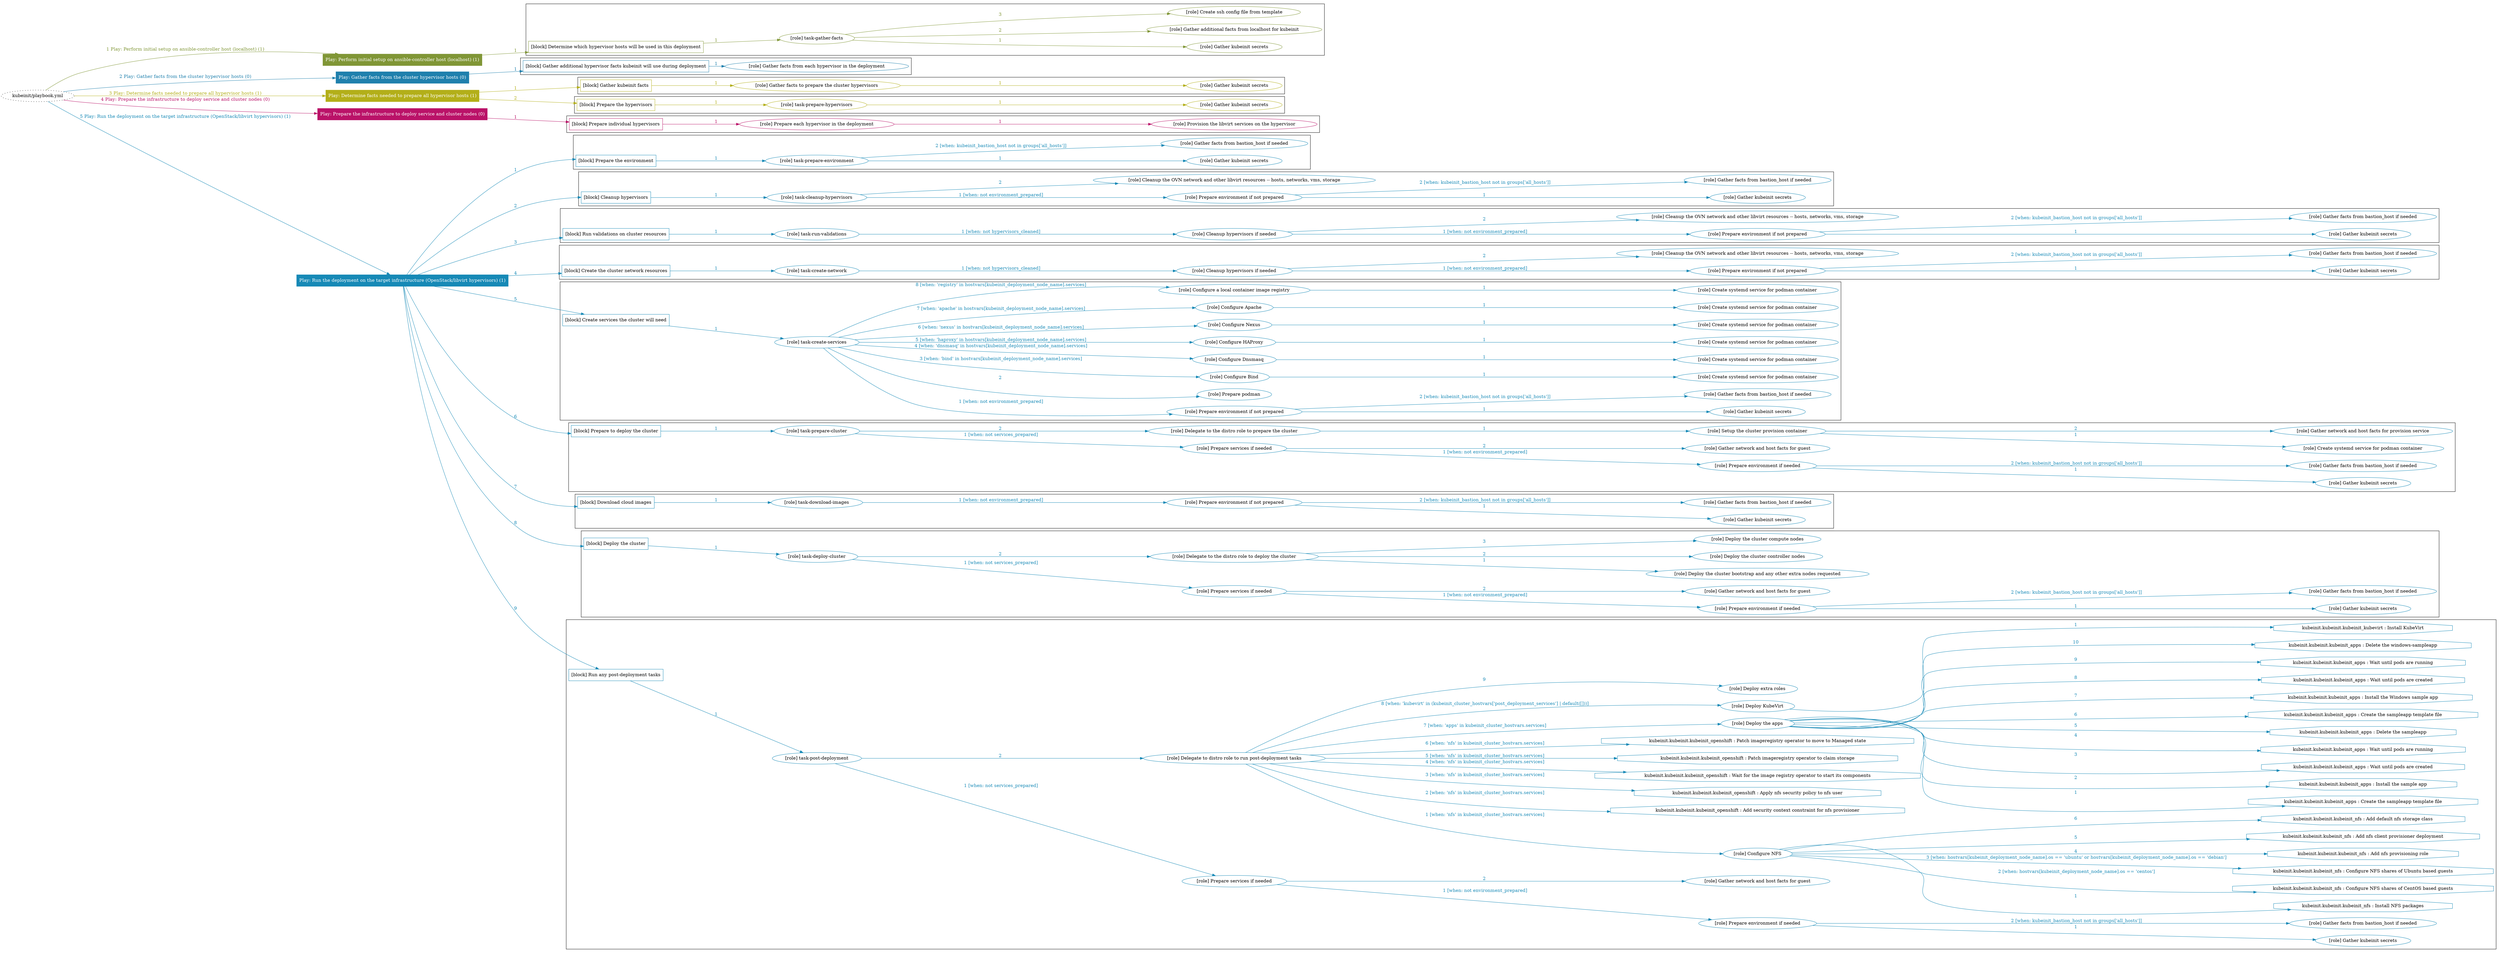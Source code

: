 digraph {
	graph [concentrate=true ordering=in rankdir=LR ratio=fill]
	edge [esep=5 sep=10]
	"kubeinit/playbook.yml" [URL="/home/runner/work/kubeinit/kubeinit/kubeinit/playbook.yml" id=playbook_d954e407 style=dotted]
	"kubeinit/playbook.yml" -> play_6ecc9158 [label="1 Play: Perform initial setup on ansible-controller host (localhost) (1)" color="#809636" fontcolor="#809636" id=edge_play_6ecc9158 labeltooltip="1 Play: Perform initial setup on ansible-controller host (localhost) (1)" tooltip="1 Play: Perform initial setup on ansible-controller host (localhost) (1)"]
	subgraph "Play: Perform initial setup on ansible-controller host (localhost) (1)" {
		play_6ecc9158 [label="Play: Perform initial setup on ansible-controller host (localhost) (1)" URL="/home/runner/work/kubeinit/kubeinit/kubeinit/playbook.yml" color="#809636" fontcolor="#ffffff" id=play_6ecc9158 shape=box style=filled tooltip=localhost]
		play_6ecc9158 -> block_861adc97 [label=1 color="#809636" fontcolor="#809636" id=edge_block_861adc97 labeltooltip=1 tooltip=1]
		subgraph cluster_block_861adc97 {
			block_861adc97 [label="[block] Determine which hypervisor hosts will be used in this deployment" URL="/home/runner/work/kubeinit/kubeinit/kubeinit/playbook.yml" color="#809636" id=block_861adc97 labeltooltip="Determine which hypervisor hosts will be used in this deployment" shape=box tooltip="Determine which hypervisor hosts will be used in this deployment"]
			block_861adc97 -> role_58a2c39f [label="1 " color="#809636" fontcolor="#809636" id=edge_role_58a2c39f labeltooltip="1 " tooltip="1 "]
			subgraph "task-gather-facts" {
				role_58a2c39f [label="[role] task-gather-facts" URL="/home/runner/work/kubeinit/kubeinit/kubeinit/playbook.yml" color="#809636" id=role_58a2c39f tooltip="task-gather-facts"]
				role_58a2c39f -> role_db9b1372 [label="1 " color="#809636" fontcolor="#809636" id=edge_role_db9b1372 labeltooltip="1 " tooltip="1 "]
				subgraph "Gather kubeinit secrets" {
					role_db9b1372 [label="[role] Gather kubeinit secrets" URL="/home/runner/.ansible/collections/ansible_collections/kubeinit/kubeinit/roles/kubeinit_prepare/tasks/build_hypervisors_group.yml" color="#809636" id=role_db9b1372 tooltip="Gather kubeinit secrets"]
				}
				role_58a2c39f -> role_8ce950e5 [label="2 " color="#809636" fontcolor="#809636" id=edge_role_8ce950e5 labeltooltip="2 " tooltip="2 "]
				subgraph "Gather additional facts from localhost for kubeinit" {
					role_8ce950e5 [label="[role] Gather additional facts from localhost for kubeinit" URL="/home/runner/.ansible/collections/ansible_collections/kubeinit/kubeinit/roles/kubeinit_prepare/tasks/build_hypervisors_group.yml" color="#809636" id=role_8ce950e5 tooltip="Gather additional facts from localhost for kubeinit"]
				}
				role_58a2c39f -> role_f45f5e47 [label="3 " color="#809636" fontcolor="#809636" id=edge_role_f45f5e47 labeltooltip="3 " tooltip="3 "]
				subgraph "Create ssh config file from template" {
					role_f45f5e47 [label="[role] Create ssh config file from template" URL="/home/runner/.ansible/collections/ansible_collections/kubeinit/kubeinit/roles/kubeinit_prepare/tasks/build_hypervisors_group.yml" color="#809636" id=role_f45f5e47 tooltip="Create ssh config file from template"]
				}
			}
		}
	}
	"kubeinit/playbook.yml" -> play_4b611a69 [label="2 Play: Gather facts from the cluster hypervisor hosts (0)" color="#1f80ad" fontcolor="#1f80ad" id=edge_play_4b611a69 labeltooltip="2 Play: Gather facts from the cluster hypervisor hosts (0)" tooltip="2 Play: Gather facts from the cluster hypervisor hosts (0)"]
	subgraph "Play: Gather facts from the cluster hypervisor hosts (0)" {
		play_4b611a69 [label="Play: Gather facts from the cluster hypervisor hosts (0)" URL="/home/runner/work/kubeinit/kubeinit/kubeinit/playbook.yml" color="#1f80ad" fontcolor="#ffffff" id=play_4b611a69 shape=box style=filled tooltip="Play: Gather facts from the cluster hypervisor hosts (0)"]
		play_4b611a69 -> block_c4dded8e [label=1 color="#1f80ad" fontcolor="#1f80ad" id=edge_block_c4dded8e labeltooltip=1 tooltip=1]
		subgraph cluster_block_c4dded8e {
			block_c4dded8e [label="[block] Gather additional hypervisor facts kubeinit will use during deployment" URL="/home/runner/work/kubeinit/kubeinit/kubeinit/playbook.yml" color="#1f80ad" id=block_c4dded8e labeltooltip="Gather additional hypervisor facts kubeinit will use during deployment" shape=box tooltip="Gather additional hypervisor facts kubeinit will use during deployment"]
			block_c4dded8e -> role_cb4f3e58 [label="1 " color="#1f80ad" fontcolor="#1f80ad" id=edge_role_cb4f3e58 labeltooltip="1 " tooltip="1 "]
			subgraph "Gather facts from each hypervisor in the deployment" {
				role_cb4f3e58 [label="[role] Gather facts from each hypervisor in the deployment" URL="/home/runner/work/kubeinit/kubeinit/kubeinit/playbook.yml" color="#1f80ad" id=role_cb4f3e58 tooltip="Gather facts from each hypervisor in the deployment"]
			}
		}
	}
	"kubeinit/playbook.yml" -> play_f9a6f357 [label="3 Play: Determine facts needed to prepare all hypervisor hosts (1)" color="#b3af19" fontcolor="#b3af19" id=edge_play_f9a6f357 labeltooltip="3 Play: Determine facts needed to prepare all hypervisor hosts (1)" tooltip="3 Play: Determine facts needed to prepare all hypervisor hosts (1)"]
	subgraph "Play: Determine facts needed to prepare all hypervisor hosts (1)" {
		play_f9a6f357 [label="Play: Determine facts needed to prepare all hypervisor hosts (1)" URL="/home/runner/work/kubeinit/kubeinit/kubeinit/playbook.yml" color="#b3af19" fontcolor="#ffffff" id=play_f9a6f357 shape=box style=filled tooltip=localhost]
		play_f9a6f357 -> block_fb353deb [label=1 color="#b3af19" fontcolor="#b3af19" id=edge_block_fb353deb labeltooltip=1 tooltip=1]
		subgraph cluster_block_fb353deb {
			block_fb353deb [label="[block] Gather kubeinit facts" URL="/home/runner/work/kubeinit/kubeinit/kubeinit/playbook.yml" color="#b3af19" id=block_fb353deb labeltooltip="Gather kubeinit facts" shape=box tooltip="Gather kubeinit facts"]
			block_fb353deb -> role_85b706d3 [label="1 " color="#b3af19" fontcolor="#b3af19" id=edge_role_85b706d3 labeltooltip="1 " tooltip="1 "]
			subgraph "Gather facts to prepare the cluster hypervisors" {
				role_85b706d3 [label="[role] Gather facts to prepare the cluster hypervisors" URL="/home/runner/work/kubeinit/kubeinit/kubeinit/playbook.yml" color="#b3af19" id=role_85b706d3 tooltip="Gather facts to prepare the cluster hypervisors"]
				role_85b706d3 -> role_539d5796 [label="1 " color="#b3af19" fontcolor="#b3af19" id=edge_role_539d5796 labeltooltip="1 " tooltip="1 "]
				subgraph "Gather kubeinit secrets" {
					role_539d5796 [label="[role] Gather kubeinit secrets" URL="/home/runner/.ansible/collections/ansible_collections/kubeinit/kubeinit/roles/kubeinit_prepare/tasks/gather_kubeinit_facts.yml" color="#b3af19" id=role_539d5796 tooltip="Gather kubeinit secrets"]
				}
			}
		}
		play_f9a6f357 -> block_78fc9aa4 [label=2 color="#b3af19" fontcolor="#b3af19" id=edge_block_78fc9aa4 labeltooltip=2 tooltip=2]
		subgraph cluster_block_78fc9aa4 {
			block_78fc9aa4 [label="[block] Prepare the hypervisors" URL="/home/runner/work/kubeinit/kubeinit/kubeinit/playbook.yml" color="#b3af19" id=block_78fc9aa4 labeltooltip="Prepare the hypervisors" shape=box tooltip="Prepare the hypervisors"]
			block_78fc9aa4 -> role_efd87b89 [label="1 " color="#b3af19" fontcolor="#b3af19" id=edge_role_efd87b89 labeltooltip="1 " tooltip="1 "]
			subgraph "task-prepare-hypervisors" {
				role_efd87b89 [label="[role] task-prepare-hypervisors" URL="/home/runner/work/kubeinit/kubeinit/kubeinit/playbook.yml" color="#b3af19" id=role_efd87b89 tooltip="task-prepare-hypervisors"]
				role_efd87b89 -> role_42301679 [label="1 " color="#b3af19" fontcolor="#b3af19" id=edge_role_42301679 labeltooltip="1 " tooltip="1 "]
				subgraph "Gather kubeinit secrets" {
					role_42301679 [label="[role] Gather kubeinit secrets" URL="/home/runner/.ansible/collections/ansible_collections/kubeinit/kubeinit/roles/kubeinit_prepare/tasks/gather_kubeinit_facts.yml" color="#b3af19" id=role_42301679 tooltip="Gather kubeinit secrets"]
				}
			}
		}
	}
	"kubeinit/playbook.yml" -> play_637d8da7 [label="4 Play: Prepare the infrastructure to deploy service and cluster nodes (0)" color="#ba1268" fontcolor="#ba1268" id=edge_play_637d8da7 labeltooltip="4 Play: Prepare the infrastructure to deploy service and cluster nodes (0)" tooltip="4 Play: Prepare the infrastructure to deploy service and cluster nodes (0)"]
	subgraph "Play: Prepare the infrastructure to deploy service and cluster nodes (0)" {
		play_637d8da7 [label="Play: Prepare the infrastructure to deploy service and cluster nodes (0)" URL="/home/runner/work/kubeinit/kubeinit/kubeinit/playbook.yml" color="#ba1268" fontcolor="#ffffff" id=play_637d8da7 shape=box style=filled tooltip="Play: Prepare the infrastructure to deploy service and cluster nodes (0)"]
		play_637d8da7 -> block_e04ea2cd [label=1 color="#ba1268" fontcolor="#ba1268" id=edge_block_e04ea2cd labeltooltip=1 tooltip=1]
		subgraph cluster_block_e04ea2cd {
			block_e04ea2cd [label="[block] Prepare individual hypervisors" URL="/home/runner/work/kubeinit/kubeinit/kubeinit/playbook.yml" color="#ba1268" id=block_e04ea2cd labeltooltip="Prepare individual hypervisors" shape=box tooltip="Prepare individual hypervisors"]
			block_e04ea2cd -> role_eacb7e09 [label="1 " color="#ba1268" fontcolor="#ba1268" id=edge_role_eacb7e09 labeltooltip="1 " tooltip="1 "]
			subgraph "Prepare each hypervisor in the deployment" {
				role_eacb7e09 [label="[role] Prepare each hypervisor in the deployment" URL="/home/runner/work/kubeinit/kubeinit/kubeinit/playbook.yml" color="#ba1268" id=role_eacb7e09 tooltip="Prepare each hypervisor in the deployment"]
				role_eacb7e09 -> role_d65087d1 [label="1 " color="#ba1268" fontcolor="#ba1268" id=edge_role_d65087d1 labeltooltip="1 " tooltip="1 "]
				subgraph "Provision the libvirt services on the hypervisor" {
					role_d65087d1 [label="[role] Provision the libvirt services on the hypervisor" URL="/home/runner/.ansible/collections/ansible_collections/kubeinit/kubeinit/roles/kubeinit_prepare/tasks/prepare_hypervisor.yml" color="#ba1268" id=role_d65087d1 tooltip="Provision the libvirt services on the hypervisor"]
				}
			}
		}
	}
	"kubeinit/playbook.yml" -> play_cf14ec21 [label="5 Play: Run the deployment on the target infrastructure (OpenStack/libvirt hypervisors) (1)" color="#1689b6" fontcolor="#1689b6" id=edge_play_cf14ec21 labeltooltip="5 Play: Run the deployment on the target infrastructure (OpenStack/libvirt hypervisors) (1)" tooltip="5 Play: Run the deployment on the target infrastructure (OpenStack/libvirt hypervisors) (1)"]
	subgraph "Play: Run the deployment on the target infrastructure (OpenStack/libvirt hypervisors) (1)" {
		play_cf14ec21 [label="Play: Run the deployment on the target infrastructure (OpenStack/libvirt hypervisors) (1)" URL="/home/runner/work/kubeinit/kubeinit/kubeinit/playbook.yml" color="#1689b6" fontcolor="#ffffff" id=play_cf14ec21 shape=box style=filled tooltip=localhost]
		play_cf14ec21 -> block_f9c42283 [label=1 color="#1689b6" fontcolor="#1689b6" id=edge_block_f9c42283 labeltooltip=1 tooltip=1]
		subgraph cluster_block_f9c42283 {
			block_f9c42283 [label="[block] Prepare the environment" URL="/home/runner/work/kubeinit/kubeinit/kubeinit/playbook.yml" color="#1689b6" id=block_f9c42283 labeltooltip="Prepare the environment" shape=box tooltip="Prepare the environment"]
			block_f9c42283 -> role_502b80b8 [label="1 " color="#1689b6" fontcolor="#1689b6" id=edge_role_502b80b8 labeltooltip="1 " tooltip="1 "]
			subgraph "task-prepare-environment" {
				role_502b80b8 [label="[role] task-prepare-environment" URL="/home/runner/work/kubeinit/kubeinit/kubeinit/playbook.yml" color="#1689b6" id=role_502b80b8 tooltip="task-prepare-environment"]
				role_502b80b8 -> role_6d7192aa [label="1 " color="#1689b6" fontcolor="#1689b6" id=edge_role_6d7192aa labeltooltip="1 " tooltip="1 "]
				subgraph "Gather kubeinit secrets" {
					role_6d7192aa [label="[role] Gather kubeinit secrets" URL="/home/runner/.ansible/collections/ansible_collections/kubeinit/kubeinit/roles/kubeinit_prepare/tasks/gather_kubeinit_facts.yml" color="#1689b6" id=role_6d7192aa tooltip="Gather kubeinit secrets"]
				}
				role_502b80b8 -> role_64fd18f3 [label="2 [when: kubeinit_bastion_host not in groups['all_hosts']]" color="#1689b6" fontcolor="#1689b6" id=edge_role_64fd18f3 labeltooltip="2 [when: kubeinit_bastion_host not in groups['all_hosts']]" tooltip="2 [when: kubeinit_bastion_host not in groups['all_hosts']]"]
				subgraph "Gather facts from bastion_host if needed" {
					role_64fd18f3 [label="[role] Gather facts from bastion_host if needed" URL="/home/runner/.ansible/collections/ansible_collections/kubeinit/kubeinit/roles/kubeinit_prepare/tasks/main.yml" color="#1689b6" id=role_64fd18f3 tooltip="Gather facts from bastion_host if needed"]
				}
			}
		}
		play_cf14ec21 -> block_48c6c7ab [label=2 color="#1689b6" fontcolor="#1689b6" id=edge_block_48c6c7ab labeltooltip=2 tooltip=2]
		subgraph cluster_block_48c6c7ab {
			block_48c6c7ab [label="[block] Cleanup hypervisors" URL="/home/runner/work/kubeinit/kubeinit/kubeinit/playbook.yml" color="#1689b6" id=block_48c6c7ab labeltooltip="Cleanup hypervisors" shape=box tooltip="Cleanup hypervisors"]
			block_48c6c7ab -> role_4ca4c2cf [label="1 " color="#1689b6" fontcolor="#1689b6" id=edge_role_4ca4c2cf labeltooltip="1 " tooltip="1 "]
			subgraph "task-cleanup-hypervisors" {
				role_4ca4c2cf [label="[role] task-cleanup-hypervisors" URL="/home/runner/work/kubeinit/kubeinit/kubeinit/playbook.yml" color="#1689b6" id=role_4ca4c2cf tooltip="task-cleanup-hypervisors"]
				role_4ca4c2cf -> role_18d42ddf [label="1 [when: not environment_prepared]" color="#1689b6" fontcolor="#1689b6" id=edge_role_18d42ddf labeltooltip="1 [when: not environment_prepared]" tooltip="1 [when: not environment_prepared]"]
				subgraph "Prepare environment if not prepared" {
					role_18d42ddf [label="[role] Prepare environment if not prepared" URL="/home/runner/.ansible/collections/ansible_collections/kubeinit/kubeinit/roles/kubeinit_libvirt/tasks/cleanup_hypervisors.yml" color="#1689b6" id=role_18d42ddf tooltip="Prepare environment if not prepared"]
					role_18d42ddf -> role_4b08fdeb [label="1 " color="#1689b6" fontcolor="#1689b6" id=edge_role_4b08fdeb labeltooltip="1 " tooltip="1 "]
					subgraph "Gather kubeinit secrets" {
						role_4b08fdeb [label="[role] Gather kubeinit secrets" URL="/home/runner/.ansible/collections/ansible_collections/kubeinit/kubeinit/roles/kubeinit_prepare/tasks/gather_kubeinit_facts.yml" color="#1689b6" id=role_4b08fdeb tooltip="Gather kubeinit secrets"]
					}
					role_18d42ddf -> role_d2996958 [label="2 [when: kubeinit_bastion_host not in groups['all_hosts']]" color="#1689b6" fontcolor="#1689b6" id=edge_role_d2996958 labeltooltip="2 [when: kubeinit_bastion_host not in groups['all_hosts']]" tooltip="2 [when: kubeinit_bastion_host not in groups['all_hosts']]"]
					subgraph "Gather facts from bastion_host if needed" {
						role_d2996958 [label="[role] Gather facts from bastion_host if needed" URL="/home/runner/.ansible/collections/ansible_collections/kubeinit/kubeinit/roles/kubeinit_prepare/tasks/main.yml" color="#1689b6" id=role_d2996958 tooltip="Gather facts from bastion_host if needed"]
					}
				}
				role_4ca4c2cf -> role_ab6418e4 [label="2 " color="#1689b6" fontcolor="#1689b6" id=edge_role_ab6418e4 labeltooltip="2 " tooltip="2 "]
				subgraph "Cleanup the OVN network and other libvirt resources -- hosts, networks, vms, storage" {
					role_ab6418e4 [label="[role] Cleanup the OVN network and other libvirt resources -- hosts, networks, vms, storage" URL="/home/runner/.ansible/collections/ansible_collections/kubeinit/kubeinit/roles/kubeinit_libvirt/tasks/cleanup_hypervisors.yml" color="#1689b6" id=role_ab6418e4 tooltip="Cleanup the OVN network and other libvirt resources -- hosts, networks, vms, storage"]
				}
			}
		}
		play_cf14ec21 -> block_a648eb41 [label=3 color="#1689b6" fontcolor="#1689b6" id=edge_block_a648eb41 labeltooltip=3 tooltip=3]
		subgraph cluster_block_a648eb41 {
			block_a648eb41 [label="[block] Run validations on cluster resources" URL="/home/runner/work/kubeinit/kubeinit/kubeinit/playbook.yml" color="#1689b6" id=block_a648eb41 labeltooltip="Run validations on cluster resources" shape=box tooltip="Run validations on cluster resources"]
			block_a648eb41 -> role_73bfc7e1 [label="1 " color="#1689b6" fontcolor="#1689b6" id=edge_role_73bfc7e1 labeltooltip="1 " tooltip="1 "]
			subgraph "task-run-validations" {
				role_73bfc7e1 [label="[role] task-run-validations" URL="/home/runner/work/kubeinit/kubeinit/kubeinit/playbook.yml" color="#1689b6" id=role_73bfc7e1 tooltip="task-run-validations"]
				role_73bfc7e1 -> role_9bd2397a [label="1 [when: not hypervisors_cleaned]" color="#1689b6" fontcolor="#1689b6" id=edge_role_9bd2397a labeltooltip="1 [when: not hypervisors_cleaned]" tooltip="1 [when: not hypervisors_cleaned]"]
				subgraph "Cleanup hypervisors if needed" {
					role_9bd2397a [label="[role] Cleanup hypervisors if needed" URL="/home/runner/.ansible/collections/ansible_collections/kubeinit/kubeinit/roles/kubeinit_validations/tasks/main.yml" color="#1689b6" id=role_9bd2397a tooltip="Cleanup hypervisors if needed"]
					role_9bd2397a -> role_5f9dcc31 [label="1 [when: not environment_prepared]" color="#1689b6" fontcolor="#1689b6" id=edge_role_5f9dcc31 labeltooltip="1 [when: not environment_prepared]" tooltip="1 [when: not environment_prepared]"]
					subgraph "Prepare environment if not prepared" {
						role_5f9dcc31 [label="[role] Prepare environment if not prepared" URL="/home/runner/.ansible/collections/ansible_collections/kubeinit/kubeinit/roles/kubeinit_libvirt/tasks/cleanup_hypervisors.yml" color="#1689b6" id=role_5f9dcc31 tooltip="Prepare environment if not prepared"]
						role_5f9dcc31 -> role_73789875 [label="1 " color="#1689b6" fontcolor="#1689b6" id=edge_role_73789875 labeltooltip="1 " tooltip="1 "]
						subgraph "Gather kubeinit secrets" {
							role_73789875 [label="[role] Gather kubeinit secrets" URL="/home/runner/.ansible/collections/ansible_collections/kubeinit/kubeinit/roles/kubeinit_prepare/tasks/gather_kubeinit_facts.yml" color="#1689b6" id=role_73789875 tooltip="Gather kubeinit secrets"]
						}
						role_5f9dcc31 -> role_a6b7889d [label="2 [when: kubeinit_bastion_host not in groups['all_hosts']]" color="#1689b6" fontcolor="#1689b6" id=edge_role_a6b7889d labeltooltip="2 [when: kubeinit_bastion_host not in groups['all_hosts']]" tooltip="2 [when: kubeinit_bastion_host not in groups['all_hosts']]"]
						subgraph "Gather facts from bastion_host if needed" {
							role_a6b7889d [label="[role] Gather facts from bastion_host if needed" URL="/home/runner/.ansible/collections/ansible_collections/kubeinit/kubeinit/roles/kubeinit_prepare/tasks/main.yml" color="#1689b6" id=role_a6b7889d tooltip="Gather facts from bastion_host if needed"]
						}
					}
					role_9bd2397a -> role_c31c322a [label="2 " color="#1689b6" fontcolor="#1689b6" id=edge_role_c31c322a labeltooltip="2 " tooltip="2 "]
					subgraph "Cleanup the OVN network and other libvirt resources -- hosts, networks, vms, storage" {
						role_c31c322a [label="[role] Cleanup the OVN network and other libvirt resources -- hosts, networks, vms, storage" URL="/home/runner/.ansible/collections/ansible_collections/kubeinit/kubeinit/roles/kubeinit_libvirt/tasks/cleanup_hypervisors.yml" color="#1689b6" id=role_c31c322a tooltip="Cleanup the OVN network and other libvirt resources -- hosts, networks, vms, storage"]
					}
				}
			}
		}
		play_cf14ec21 -> block_0560b87d [label=4 color="#1689b6" fontcolor="#1689b6" id=edge_block_0560b87d labeltooltip=4 tooltip=4]
		subgraph cluster_block_0560b87d {
			block_0560b87d [label="[block] Create the cluster network resources" URL="/home/runner/work/kubeinit/kubeinit/kubeinit/playbook.yml" color="#1689b6" id=block_0560b87d labeltooltip="Create the cluster network resources" shape=box tooltip="Create the cluster network resources"]
			block_0560b87d -> role_b66e5998 [label="1 " color="#1689b6" fontcolor="#1689b6" id=edge_role_b66e5998 labeltooltip="1 " tooltip="1 "]
			subgraph "task-create-network" {
				role_b66e5998 [label="[role] task-create-network" URL="/home/runner/work/kubeinit/kubeinit/kubeinit/playbook.yml" color="#1689b6" id=role_b66e5998 tooltip="task-create-network"]
				role_b66e5998 -> role_8aa5353a [label="1 [when: not hypervisors_cleaned]" color="#1689b6" fontcolor="#1689b6" id=edge_role_8aa5353a labeltooltip="1 [when: not hypervisors_cleaned]" tooltip="1 [when: not hypervisors_cleaned]"]
				subgraph "Cleanup hypervisors if needed" {
					role_8aa5353a [label="[role] Cleanup hypervisors if needed" URL="/home/runner/.ansible/collections/ansible_collections/kubeinit/kubeinit/roles/kubeinit_libvirt/tasks/create_network.yml" color="#1689b6" id=role_8aa5353a tooltip="Cleanup hypervisors if needed"]
					role_8aa5353a -> role_fbd9e455 [label="1 [when: not environment_prepared]" color="#1689b6" fontcolor="#1689b6" id=edge_role_fbd9e455 labeltooltip="1 [when: not environment_prepared]" tooltip="1 [when: not environment_prepared]"]
					subgraph "Prepare environment if not prepared" {
						role_fbd9e455 [label="[role] Prepare environment if not prepared" URL="/home/runner/.ansible/collections/ansible_collections/kubeinit/kubeinit/roles/kubeinit_libvirt/tasks/cleanup_hypervisors.yml" color="#1689b6" id=role_fbd9e455 tooltip="Prepare environment if not prepared"]
						role_fbd9e455 -> role_a504cb55 [label="1 " color="#1689b6" fontcolor="#1689b6" id=edge_role_a504cb55 labeltooltip="1 " tooltip="1 "]
						subgraph "Gather kubeinit secrets" {
							role_a504cb55 [label="[role] Gather kubeinit secrets" URL="/home/runner/.ansible/collections/ansible_collections/kubeinit/kubeinit/roles/kubeinit_prepare/tasks/gather_kubeinit_facts.yml" color="#1689b6" id=role_a504cb55 tooltip="Gather kubeinit secrets"]
						}
						role_fbd9e455 -> role_2c4b9fc5 [label="2 [when: kubeinit_bastion_host not in groups['all_hosts']]" color="#1689b6" fontcolor="#1689b6" id=edge_role_2c4b9fc5 labeltooltip="2 [when: kubeinit_bastion_host not in groups['all_hosts']]" tooltip="2 [when: kubeinit_bastion_host not in groups['all_hosts']]"]
						subgraph "Gather facts from bastion_host if needed" {
							role_2c4b9fc5 [label="[role] Gather facts from bastion_host if needed" URL="/home/runner/.ansible/collections/ansible_collections/kubeinit/kubeinit/roles/kubeinit_prepare/tasks/main.yml" color="#1689b6" id=role_2c4b9fc5 tooltip="Gather facts from bastion_host if needed"]
						}
					}
					role_8aa5353a -> role_fe0f778f [label="2 " color="#1689b6" fontcolor="#1689b6" id=edge_role_fe0f778f labeltooltip="2 " tooltip="2 "]
					subgraph "Cleanup the OVN network and other libvirt resources -- hosts, networks, vms, storage" {
						role_fe0f778f [label="[role] Cleanup the OVN network and other libvirt resources -- hosts, networks, vms, storage" URL="/home/runner/.ansible/collections/ansible_collections/kubeinit/kubeinit/roles/kubeinit_libvirt/tasks/cleanup_hypervisors.yml" color="#1689b6" id=role_fe0f778f tooltip="Cleanup the OVN network and other libvirt resources -- hosts, networks, vms, storage"]
					}
				}
			}
		}
		play_cf14ec21 -> block_7349aceb [label=5 color="#1689b6" fontcolor="#1689b6" id=edge_block_7349aceb labeltooltip=5 tooltip=5]
		subgraph cluster_block_7349aceb {
			block_7349aceb [label="[block] Create services the cluster will need" URL="/home/runner/work/kubeinit/kubeinit/kubeinit/playbook.yml" color="#1689b6" id=block_7349aceb labeltooltip="Create services the cluster will need" shape=box tooltip="Create services the cluster will need"]
			block_7349aceb -> role_db64501c [label="1 " color="#1689b6" fontcolor="#1689b6" id=edge_role_db64501c labeltooltip="1 " tooltip="1 "]
			subgraph "task-create-services" {
				role_db64501c [label="[role] task-create-services" URL="/home/runner/work/kubeinit/kubeinit/kubeinit/playbook.yml" color="#1689b6" id=role_db64501c tooltip="task-create-services"]
				role_db64501c -> role_607fdebe [label="1 [when: not environment_prepared]" color="#1689b6" fontcolor="#1689b6" id=edge_role_607fdebe labeltooltip="1 [when: not environment_prepared]" tooltip="1 [when: not environment_prepared]"]
				subgraph "Prepare environment if not prepared" {
					role_607fdebe [label="[role] Prepare environment if not prepared" URL="/home/runner/.ansible/collections/ansible_collections/kubeinit/kubeinit/roles/kubeinit_services/tasks/main.yml" color="#1689b6" id=role_607fdebe tooltip="Prepare environment if not prepared"]
					role_607fdebe -> role_780da019 [label="1 " color="#1689b6" fontcolor="#1689b6" id=edge_role_780da019 labeltooltip="1 " tooltip="1 "]
					subgraph "Gather kubeinit secrets" {
						role_780da019 [label="[role] Gather kubeinit secrets" URL="/home/runner/.ansible/collections/ansible_collections/kubeinit/kubeinit/roles/kubeinit_prepare/tasks/gather_kubeinit_facts.yml" color="#1689b6" id=role_780da019 tooltip="Gather kubeinit secrets"]
					}
					role_607fdebe -> role_ddfd8ac5 [label="2 [when: kubeinit_bastion_host not in groups['all_hosts']]" color="#1689b6" fontcolor="#1689b6" id=edge_role_ddfd8ac5 labeltooltip="2 [when: kubeinit_bastion_host not in groups['all_hosts']]" tooltip="2 [when: kubeinit_bastion_host not in groups['all_hosts']]"]
					subgraph "Gather facts from bastion_host if needed" {
						role_ddfd8ac5 [label="[role] Gather facts from bastion_host if needed" URL="/home/runner/.ansible/collections/ansible_collections/kubeinit/kubeinit/roles/kubeinit_prepare/tasks/main.yml" color="#1689b6" id=role_ddfd8ac5 tooltip="Gather facts from bastion_host if needed"]
					}
				}
				role_db64501c -> role_4ef3c3e7 [label="2 " color="#1689b6" fontcolor="#1689b6" id=edge_role_4ef3c3e7 labeltooltip="2 " tooltip="2 "]
				subgraph "Prepare podman" {
					role_4ef3c3e7 [label="[role] Prepare podman" URL="/home/runner/.ansible/collections/ansible_collections/kubeinit/kubeinit/roles/kubeinit_services/tasks/00_create_service_pod.yml" color="#1689b6" id=role_4ef3c3e7 tooltip="Prepare podman"]
				}
				role_db64501c -> role_b780f689 [label="3 [when: 'bind' in hostvars[kubeinit_deployment_node_name].services]" color="#1689b6" fontcolor="#1689b6" id=edge_role_b780f689 labeltooltip="3 [when: 'bind' in hostvars[kubeinit_deployment_node_name].services]" tooltip="3 [when: 'bind' in hostvars[kubeinit_deployment_node_name].services]"]
				subgraph "Configure Bind" {
					role_b780f689 [label="[role] Configure Bind" URL="/home/runner/.ansible/collections/ansible_collections/kubeinit/kubeinit/roles/kubeinit_services/tasks/start_services_containers.yml" color="#1689b6" id=role_b780f689 tooltip="Configure Bind"]
					role_b780f689 -> role_790e1232 [label="1 " color="#1689b6" fontcolor="#1689b6" id=edge_role_790e1232 labeltooltip="1 " tooltip="1 "]
					subgraph "Create systemd service for podman container" {
						role_790e1232 [label="[role] Create systemd service for podman container" URL="/home/runner/.ansible/collections/ansible_collections/kubeinit/kubeinit/roles/kubeinit_bind/tasks/main.yml" color="#1689b6" id=role_790e1232 tooltip="Create systemd service for podman container"]
					}
				}
				role_db64501c -> role_07631312 [label="4 [when: 'dnsmasq' in hostvars[kubeinit_deployment_node_name].services]" color="#1689b6" fontcolor="#1689b6" id=edge_role_07631312 labeltooltip="4 [when: 'dnsmasq' in hostvars[kubeinit_deployment_node_name].services]" tooltip="4 [when: 'dnsmasq' in hostvars[kubeinit_deployment_node_name].services]"]
				subgraph "Configure Dnsmasq" {
					role_07631312 [label="[role] Configure Dnsmasq" URL="/home/runner/.ansible/collections/ansible_collections/kubeinit/kubeinit/roles/kubeinit_services/tasks/start_services_containers.yml" color="#1689b6" id=role_07631312 tooltip="Configure Dnsmasq"]
					role_07631312 -> role_690202ee [label="1 " color="#1689b6" fontcolor="#1689b6" id=edge_role_690202ee labeltooltip="1 " tooltip="1 "]
					subgraph "Create systemd service for podman container" {
						role_690202ee [label="[role] Create systemd service for podman container" URL="/home/runner/.ansible/collections/ansible_collections/kubeinit/kubeinit/roles/kubeinit_dnsmasq/tasks/main.yml" color="#1689b6" id=role_690202ee tooltip="Create systemd service for podman container"]
					}
				}
				role_db64501c -> role_7c8061e8 [label="5 [when: 'haproxy' in hostvars[kubeinit_deployment_node_name].services]" color="#1689b6" fontcolor="#1689b6" id=edge_role_7c8061e8 labeltooltip="5 [when: 'haproxy' in hostvars[kubeinit_deployment_node_name].services]" tooltip="5 [when: 'haproxy' in hostvars[kubeinit_deployment_node_name].services]"]
				subgraph "Configure HAProxy" {
					role_7c8061e8 [label="[role] Configure HAProxy" URL="/home/runner/.ansible/collections/ansible_collections/kubeinit/kubeinit/roles/kubeinit_services/tasks/start_services_containers.yml" color="#1689b6" id=role_7c8061e8 tooltip="Configure HAProxy"]
					role_7c8061e8 -> role_2a98870f [label="1 " color="#1689b6" fontcolor="#1689b6" id=edge_role_2a98870f labeltooltip="1 " tooltip="1 "]
					subgraph "Create systemd service for podman container" {
						role_2a98870f [label="[role] Create systemd service for podman container" URL="/home/runner/.ansible/collections/ansible_collections/kubeinit/kubeinit/roles/kubeinit_haproxy/tasks/main.yml" color="#1689b6" id=role_2a98870f tooltip="Create systemd service for podman container"]
					}
				}
				role_db64501c -> role_38b4f3bd [label="6 [when: 'nexus' in hostvars[kubeinit_deployment_node_name].services]" color="#1689b6" fontcolor="#1689b6" id=edge_role_38b4f3bd labeltooltip="6 [when: 'nexus' in hostvars[kubeinit_deployment_node_name].services]" tooltip="6 [when: 'nexus' in hostvars[kubeinit_deployment_node_name].services]"]
				subgraph "Configure Nexus" {
					role_38b4f3bd [label="[role] Configure Nexus" URL="/home/runner/.ansible/collections/ansible_collections/kubeinit/kubeinit/roles/kubeinit_services/tasks/start_services_containers.yml" color="#1689b6" id=role_38b4f3bd tooltip="Configure Nexus"]
					role_38b4f3bd -> role_eb426838 [label="1 " color="#1689b6" fontcolor="#1689b6" id=edge_role_eb426838 labeltooltip="1 " tooltip="1 "]
					subgraph "Create systemd service for podman container" {
						role_eb426838 [label="[role] Create systemd service for podman container" URL="/home/runner/.ansible/collections/ansible_collections/kubeinit/kubeinit/roles/kubeinit_nexus/tasks/main.yml" color="#1689b6" id=role_eb426838 tooltip="Create systemd service for podman container"]
					}
				}
				role_db64501c -> role_14992e35 [label="7 [when: 'apache' in hostvars[kubeinit_deployment_node_name].services]" color="#1689b6" fontcolor="#1689b6" id=edge_role_14992e35 labeltooltip="7 [when: 'apache' in hostvars[kubeinit_deployment_node_name].services]" tooltip="7 [when: 'apache' in hostvars[kubeinit_deployment_node_name].services]"]
				subgraph "Configure Apache" {
					role_14992e35 [label="[role] Configure Apache" URL="/home/runner/.ansible/collections/ansible_collections/kubeinit/kubeinit/roles/kubeinit_services/tasks/start_services_containers.yml" color="#1689b6" id=role_14992e35 tooltip="Configure Apache"]
					role_14992e35 -> role_c26b380b [label="1 " color="#1689b6" fontcolor="#1689b6" id=edge_role_c26b380b labeltooltip="1 " tooltip="1 "]
					subgraph "Create systemd service for podman container" {
						role_c26b380b [label="[role] Create systemd service for podman container" URL="/home/runner/.ansible/collections/ansible_collections/kubeinit/kubeinit/roles/kubeinit_apache/tasks/main.yml" color="#1689b6" id=role_c26b380b tooltip="Create systemd service for podman container"]
					}
				}
				role_db64501c -> role_1c22b8b8 [label="8 [when: 'registry' in hostvars[kubeinit_deployment_node_name].services]" color="#1689b6" fontcolor="#1689b6" id=edge_role_1c22b8b8 labeltooltip="8 [when: 'registry' in hostvars[kubeinit_deployment_node_name].services]" tooltip="8 [when: 'registry' in hostvars[kubeinit_deployment_node_name].services]"]
				subgraph "Configure a local container image registry" {
					role_1c22b8b8 [label="[role] Configure a local container image registry" URL="/home/runner/.ansible/collections/ansible_collections/kubeinit/kubeinit/roles/kubeinit_services/tasks/start_services_containers.yml" color="#1689b6" id=role_1c22b8b8 tooltip="Configure a local container image registry"]
					role_1c22b8b8 -> role_cfb4a643 [label="1 " color="#1689b6" fontcolor="#1689b6" id=edge_role_cfb4a643 labeltooltip="1 " tooltip="1 "]
					subgraph "Create systemd service for podman container" {
						role_cfb4a643 [label="[role] Create systemd service for podman container" URL="/home/runner/.ansible/collections/ansible_collections/kubeinit/kubeinit/roles/kubeinit_registry/tasks/main.yml" color="#1689b6" id=role_cfb4a643 tooltip="Create systemd service for podman container"]
					}
				}
			}
		}
		play_cf14ec21 -> block_9a4b34ab [label=6 color="#1689b6" fontcolor="#1689b6" id=edge_block_9a4b34ab labeltooltip=6 tooltip=6]
		subgraph cluster_block_9a4b34ab {
			block_9a4b34ab [label="[block] Prepare to deploy the cluster" URL="/home/runner/work/kubeinit/kubeinit/kubeinit/playbook.yml" color="#1689b6" id=block_9a4b34ab labeltooltip="Prepare to deploy the cluster" shape=box tooltip="Prepare to deploy the cluster"]
			block_9a4b34ab -> role_83018cda [label="1 " color="#1689b6" fontcolor="#1689b6" id=edge_role_83018cda labeltooltip="1 " tooltip="1 "]
			subgraph "task-prepare-cluster" {
				role_83018cda [label="[role] task-prepare-cluster" URL="/home/runner/work/kubeinit/kubeinit/kubeinit/playbook.yml" color="#1689b6" id=role_83018cda tooltip="task-prepare-cluster"]
				role_83018cda -> role_8c508558 [label="1 [when: not services_prepared]" color="#1689b6" fontcolor="#1689b6" id=edge_role_8c508558 labeltooltip="1 [when: not services_prepared]" tooltip="1 [when: not services_prepared]"]
				subgraph "Prepare services if needed" {
					role_8c508558 [label="[role] Prepare services if needed" URL="/home/runner/.ansible/collections/ansible_collections/kubeinit/kubeinit/roles/kubeinit_prepare/tasks/prepare_cluster.yml" color="#1689b6" id=role_8c508558 tooltip="Prepare services if needed"]
					role_8c508558 -> role_14deabb3 [label="1 [when: not environment_prepared]" color="#1689b6" fontcolor="#1689b6" id=edge_role_14deabb3 labeltooltip="1 [when: not environment_prepared]" tooltip="1 [when: not environment_prepared]"]
					subgraph "Prepare environment if needed" {
						role_14deabb3 [label="[role] Prepare environment if needed" URL="/home/runner/.ansible/collections/ansible_collections/kubeinit/kubeinit/roles/kubeinit_services/tasks/prepare_services.yml" color="#1689b6" id=role_14deabb3 tooltip="Prepare environment if needed"]
						role_14deabb3 -> role_36509bcd [label="1 " color="#1689b6" fontcolor="#1689b6" id=edge_role_36509bcd labeltooltip="1 " tooltip="1 "]
						subgraph "Gather kubeinit secrets" {
							role_36509bcd [label="[role] Gather kubeinit secrets" URL="/home/runner/.ansible/collections/ansible_collections/kubeinit/kubeinit/roles/kubeinit_prepare/tasks/gather_kubeinit_facts.yml" color="#1689b6" id=role_36509bcd tooltip="Gather kubeinit secrets"]
						}
						role_14deabb3 -> role_0e1dac89 [label="2 [when: kubeinit_bastion_host not in groups['all_hosts']]" color="#1689b6" fontcolor="#1689b6" id=edge_role_0e1dac89 labeltooltip="2 [when: kubeinit_bastion_host not in groups['all_hosts']]" tooltip="2 [when: kubeinit_bastion_host not in groups['all_hosts']]"]
						subgraph "Gather facts from bastion_host if needed" {
							role_0e1dac89 [label="[role] Gather facts from bastion_host if needed" URL="/home/runner/.ansible/collections/ansible_collections/kubeinit/kubeinit/roles/kubeinit_prepare/tasks/main.yml" color="#1689b6" id=role_0e1dac89 tooltip="Gather facts from bastion_host if needed"]
						}
					}
					role_8c508558 -> role_6f62cd91 [label="2 " color="#1689b6" fontcolor="#1689b6" id=edge_role_6f62cd91 labeltooltip="2 " tooltip="2 "]
					subgraph "Gather network and host facts for guest" {
						role_6f62cd91 [label="[role] Gather network and host facts for guest" URL="/home/runner/.ansible/collections/ansible_collections/kubeinit/kubeinit/roles/kubeinit_services/tasks/prepare_services.yml" color="#1689b6" id=role_6f62cd91 tooltip="Gather network and host facts for guest"]
					}
				}
				role_83018cda -> role_26eddb1c [label="2 " color="#1689b6" fontcolor="#1689b6" id=edge_role_26eddb1c labeltooltip="2 " tooltip="2 "]
				subgraph "Delegate to the distro role to prepare the cluster" {
					role_26eddb1c [label="[role] Delegate to the distro role to prepare the cluster" URL="/home/runner/.ansible/collections/ansible_collections/kubeinit/kubeinit/roles/kubeinit_prepare/tasks/prepare_cluster.yml" color="#1689b6" id=role_26eddb1c tooltip="Delegate to the distro role to prepare the cluster"]
					role_26eddb1c -> role_014caa4c [label="1 " color="#1689b6" fontcolor="#1689b6" id=edge_role_014caa4c labeltooltip="1 " tooltip="1 "]
					subgraph "Setup the cluster provision container" {
						role_014caa4c [label="[role] Setup the cluster provision container" URL="/home/runner/.ansible/collections/ansible_collections/kubeinit/kubeinit/roles/kubeinit_openshift/tasks/prepare_cluster.yml" color="#1689b6" id=role_014caa4c tooltip="Setup the cluster provision container"]
						role_014caa4c -> role_f586b847 [label="1 " color="#1689b6" fontcolor="#1689b6" id=edge_role_f586b847 labeltooltip="1 " tooltip="1 "]
						subgraph "Create systemd service for podman container" {
							role_f586b847 [label="[role] Create systemd service for podman container" URL="/home/runner/.ansible/collections/ansible_collections/kubeinit/kubeinit/roles/kubeinit_services/tasks/create_provision_container.yml" color="#1689b6" id=role_f586b847 tooltip="Create systemd service for podman container"]
						}
						role_014caa4c -> role_8658863c [label="2 " color="#1689b6" fontcolor="#1689b6" id=edge_role_8658863c labeltooltip="2 " tooltip="2 "]
						subgraph "Gather network and host facts for provision service" {
							role_8658863c [label="[role] Gather network and host facts for provision service" URL="/home/runner/.ansible/collections/ansible_collections/kubeinit/kubeinit/roles/kubeinit_services/tasks/create_provision_container.yml" color="#1689b6" id=role_8658863c tooltip="Gather network and host facts for provision service"]
						}
					}
				}
			}
		}
		play_cf14ec21 -> block_89e0c3c2 [label=7 color="#1689b6" fontcolor="#1689b6" id=edge_block_89e0c3c2 labeltooltip=7 tooltip=7]
		subgraph cluster_block_89e0c3c2 {
			block_89e0c3c2 [label="[block] Download cloud images" URL="/home/runner/work/kubeinit/kubeinit/kubeinit/playbook.yml" color="#1689b6" id=block_89e0c3c2 labeltooltip="Download cloud images" shape=box tooltip="Download cloud images"]
			block_89e0c3c2 -> role_79aec734 [label="1 " color="#1689b6" fontcolor="#1689b6" id=edge_role_79aec734 labeltooltip="1 " tooltip="1 "]
			subgraph "task-download-images" {
				role_79aec734 [label="[role] task-download-images" URL="/home/runner/work/kubeinit/kubeinit/kubeinit/playbook.yml" color="#1689b6" id=role_79aec734 tooltip="task-download-images"]
				role_79aec734 -> role_3700cc4d [label="1 [when: not environment_prepared]" color="#1689b6" fontcolor="#1689b6" id=edge_role_3700cc4d labeltooltip="1 [when: not environment_prepared]" tooltip="1 [when: not environment_prepared]"]
				subgraph "Prepare environment if not prepared" {
					role_3700cc4d [label="[role] Prepare environment if not prepared" URL="/home/runner/.ansible/collections/ansible_collections/kubeinit/kubeinit/roles/kubeinit_libvirt/tasks/download_cloud_images.yml" color="#1689b6" id=role_3700cc4d tooltip="Prepare environment if not prepared"]
					role_3700cc4d -> role_b3308782 [label="1 " color="#1689b6" fontcolor="#1689b6" id=edge_role_b3308782 labeltooltip="1 " tooltip="1 "]
					subgraph "Gather kubeinit secrets" {
						role_b3308782 [label="[role] Gather kubeinit secrets" URL="/home/runner/.ansible/collections/ansible_collections/kubeinit/kubeinit/roles/kubeinit_prepare/tasks/gather_kubeinit_facts.yml" color="#1689b6" id=role_b3308782 tooltip="Gather kubeinit secrets"]
					}
					role_3700cc4d -> role_e78966f1 [label="2 [when: kubeinit_bastion_host not in groups['all_hosts']]" color="#1689b6" fontcolor="#1689b6" id=edge_role_e78966f1 labeltooltip="2 [when: kubeinit_bastion_host not in groups['all_hosts']]" tooltip="2 [when: kubeinit_bastion_host not in groups['all_hosts']]"]
					subgraph "Gather facts from bastion_host if needed" {
						role_e78966f1 [label="[role] Gather facts from bastion_host if needed" URL="/home/runner/.ansible/collections/ansible_collections/kubeinit/kubeinit/roles/kubeinit_prepare/tasks/main.yml" color="#1689b6" id=role_e78966f1 tooltip="Gather facts from bastion_host if needed"]
					}
				}
			}
		}
		play_cf14ec21 -> block_f9e53cbd [label=8 color="#1689b6" fontcolor="#1689b6" id=edge_block_f9e53cbd labeltooltip=8 tooltip=8]
		subgraph cluster_block_f9e53cbd {
			block_f9e53cbd [label="[block] Deploy the cluster" URL="/home/runner/work/kubeinit/kubeinit/kubeinit/playbook.yml" color="#1689b6" id=block_f9e53cbd labeltooltip="Deploy the cluster" shape=box tooltip="Deploy the cluster"]
			block_f9e53cbd -> role_ba0f373d [label="1 " color="#1689b6" fontcolor="#1689b6" id=edge_role_ba0f373d labeltooltip="1 " tooltip="1 "]
			subgraph "task-deploy-cluster" {
				role_ba0f373d [label="[role] task-deploy-cluster" URL="/home/runner/work/kubeinit/kubeinit/kubeinit/playbook.yml" color="#1689b6" id=role_ba0f373d tooltip="task-deploy-cluster"]
				role_ba0f373d -> role_7a458925 [label="1 [when: not services_prepared]" color="#1689b6" fontcolor="#1689b6" id=edge_role_7a458925 labeltooltip="1 [when: not services_prepared]" tooltip="1 [when: not services_prepared]"]
				subgraph "Prepare services if needed" {
					role_7a458925 [label="[role] Prepare services if needed" URL="/home/runner/.ansible/collections/ansible_collections/kubeinit/kubeinit/roles/kubeinit_prepare/tasks/deploy_cluster.yml" color="#1689b6" id=role_7a458925 tooltip="Prepare services if needed"]
					role_7a458925 -> role_542335e7 [label="1 [when: not environment_prepared]" color="#1689b6" fontcolor="#1689b6" id=edge_role_542335e7 labeltooltip="1 [when: not environment_prepared]" tooltip="1 [when: not environment_prepared]"]
					subgraph "Prepare environment if needed" {
						role_542335e7 [label="[role] Prepare environment if needed" URL="/home/runner/.ansible/collections/ansible_collections/kubeinit/kubeinit/roles/kubeinit_services/tasks/prepare_services.yml" color="#1689b6" id=role_542335e7 tooltip="Prepare environment if needed"]
						role_542335e7 -> role_f9bdf456 [label="1 " color="#1689b6" fontcolor="#1689b6" id=edge_role_f9bdf456 labeltooltip="1 " tooltip="1 "]
						subgraph "Gather kubeinit secrets" {
							role_f9bdf456 [label="[role] Gather kubeinit secrets" URL="/home/runner/.ansible/collections/ansible_collections/kubeinit/kubeinit/roles/kubeinit_prepare/tasks/gather_kubeinit_facts.yml" color="#1689b6" id=role_f9bdf456 tooltip="Gather kubeinit secrets"]
						}
						role_542335e7 -> role_a177459a [label="2 [when: kubeinit_bastion_host not in groups['all_hosts']]" color="#1689b6" fontcolor="#1689b6" id=edge_role_a177459a labeltooltip="2 [when: kubeinit_bastion_host not in groups['all_hosts']]" tooltip="2 [when: kubeinit_bastion_host not in groups['all_hosts']]"]
						subgraph "Gather facts from bastion_host if needed" {
							role_a177459a [label="[role] Gather facts from bastion_host if needed" URL="/home/runner/.ansible/collections/ansible_collections/kubeinit/kubeinit/roles/kubeinit_prepare/tasks/main.yml" color="#1689b6" id=role_a177459a tooltip="Gather facts from bastion_host if needed"]
						}
					}
					role_7a458925 -> role_17e1a7db [label="2 " color="#1689b6" fontcolor="#1689b6" id=edge_role_17e1a7db labeltooltip="2 " tooltip="2 "]
					subgraph "Gather network and host facts for guest" {
						role_17e1a7db [label="[role] Gather network and host facts for guest" URL="/home/runner/.ansible/collections/ansible_collections/kubeinit/kubeinit/roles/kubeinit_services/tasks/prepare_services.yml" color="#1689b6" id=role_17e1a7db tooltip="Gather network and host facts for guest"]
					}
				}
				role_ba0f373d -> role_8504f241 [label="2 " color="#1689b6" fontcolor="#1689b6" id=edge_role_8504f241 labeltooltip="2 " tooltip="2 "]
				subgraph "Delegate to the distro role to deploy the cluster" {
					role_8504f241 [label="[role] Delegate to the distro role to deploy the cluster" URL="/home/runner/.ansible/collections/ansible_collections/kubeinit/kubeinit/roles/kubeinit_prepare/tasks/deploy_cluster.yml" color="#1689b6" id=role_8504f241 tooltip="Delegate to the distro role to deploy the cluster"]
					role_8504f241 -> role_12a1d3f8 [label="1 " color="#1689b6" fontcolor="#1689b6" id=edge_role_12a1d3f8 labeltooltip="1 " tooltip="1 "]
					subgraph "Deploy the cluster bootstrap and any other extra nodes requested" {
						role_12a1d3f8 [label="[role] Deploy the cluster bootstrap and any other extra nodes requested" URL="/home/runner/.ansible/collections/ansible_collections/kubeinit/kubeinit/roles/kubeinit_openshift/tasks/main.yml" color="#1689b6" id=role_12a1d3f8 tooltip="Deploy the cluster bootstrap and any other extra nodes requested"]
					}
					role_8504f241 -> role_bb2e6516 [label="2 " color="#1689b6" fontcolor="#1689b6" id=edge_role_bb2e6516 labeltooltip="2 " tooltip="2 "]
					subgraph "Deploy the cluster controller nodes" {
						role_bb2e6516 [label="[role] Deploy the cluster controller nodes" URL="/home/runner/.ansible/collections/ansible_collections/kubeinit/kubeinit/roles/kubeinit_openshift/tasks/main.yml" color="#1689b6" id=role_bb2e6516 tooltip="Deploy the cluster controller nodes"]
					}
					role_8504f241 -> role_4e09903d [label="3 " color="#1689b6" fontcolor="#1689b6" id=edge_role_4e09903d labeltooltip="3 " tooltip="3 "]
					subgraph "Deploy the cluster compute nodes" {
						role_4e09903d [label="[role] Deploy the cluster compute nodes" URL="/home/runner/.ansible/collections/ansible_collections/kubeinit/kubeinit/roles/kubeinit_openshift/tasks/main.yml" color="#1689b6" id=role_4e09903d tooltip="Deploy the cluster compute nodes"]
					}
				}
			}
		}
		play_cf14ec21 -> block_fa57ffdf [label=9 color="#1689b6" fontcolor="#1689b6" id=edge_block_fa57ffdf labeltooltip=9 tooltip=9]
		subgraph cluster_block_fa57ffdf {
			block_fa57ffdf [label="[block] Run any post-deployment tasks" URL="/home/runner/work/kubeinit/kubeinit/kubeinit/playbook.yml" color="#1689b6" id=block_fa57ffdf labeltooltip="Run any post-deployment tasks" shape=box tooltip="Run any post-deployment tasks"]
			block_fa57ffdf -> role_6b9a5c9f [label="1 " color="#1689b6" fontcolor="#1689b6" id=edge_role_6b9a5c9f labeltooltip="1 " tooltip="1 "]
			subgraph "task-post-deployment" {
				role_6b9a5c9f [label="[role] task-post-deployment" URL="/home/runner/work/kubeinit/kubeinit/kubeinit/playbook.yml" color="#1689b6" id=role_6b9a5c9f tooltip="task-post-deployment"]
				role_6b9a5c9f -> role_adea3e43 [label="1 [when: not services_prepared]" color="#1689b6" fontcolor="#1689b6" id=edge_role_adea3e43 labeltooltip="1 [when: not services_prepared]" tooltip="1 [when: not services_prepared]"]
				subgraph "Prepare services if needed" {
					role_adea3e43 [label="[role] Prepare services if needed" URL="/home/runner/.ansible/collections/ansible_collections/kubeinit/kubeinit/roles/kubeinit_prepare/tasks/post_deployment.yml" color="#1689b6" id=role_adea3e43 tooltip="Prepare services if needed"]
					role_adea3e43 -> role_3aa94977 [label="1 [when: not environment_prepared]" color="#1689b6" fontcolor="#1689b6" id=edge_role_3aa94977 labeltooltip="1 [when: not environment_prepared]" tooltip="1 [when: not environment_prepared]"]
					subgraph "Prepare environment if needed" {
						role_3aa94977 [label="[role] Prepare environment if needed" URL="/home/runner/.ansible/collections/ansible_collections/kubeinit/kubeinit/roles/kubeinit_services/tasks/prepare_services.yml" color="#1689b6" id=role_3aa94977 tooltip="Prepare environment if needed"]
						role_3aa94977 -> role_f1d22d8a [label="1 " color="#1689b6" fontcolor="#1689b6" id=edge_role_f1d22d8a labeltooltip="1 " tooltip="1 "]
						subgraph "Gather kubeinit secrets" {
							role_f1d22d8a [label="[role] Gather kubeinit secrets" URL="/home/runner/.ansible/collections/ansible_collections/kubeinit/kubeinit/roles/kubeinit_prepare/tasks/gather_kubeinit_facts.yml" color="#1689b6" id=role_f1d22d8a tooltip="Gather kubeinit secrets"]
						}
						role_3aa94977 -> role_d22851f8 [label="2 [when: kubeinit_bastion_host not in groups['all_hosts']]" color="#1689b6" fontcolor="#1689b6" id=edge_role_d22851f8 labeltooltip="2 [when: kubeinit_bastion_host not in groups['all_hosts']]" tooltip="2 [when: kubeinit_bastion_host not in groups['all_hosts']]"]
						subgraph "Gather facts from bastion_host if needed" {
							role_d22851f8 [label="[role] Gather facts from bastion_host if needed" URL="/home/runner/.ansible/collections/ansible_collections/kubeinit/kubeinit/roles/kubeinit_prepare/tasks/main.yml" color="#1689b6" id=role_d22851f8 tooltip="Gather facts from bastion_host if needed"]
						}
					}
					role_adea3e43 -> role_1cb8bd30 [label="2 " color="#1689b6" fontcolor="#1689b6" id=edge_role_1cb8bd30 labeltooltip="2 " tooltip="2 "]
					subgraph "Gather network and host facts for guest" {
						role_1cb8bd30 [label="[role] Gather network and host facts for guest" URL="/home/runner/.ansible/collections/ansible_collections/kubeinit/kubeinit/roles/kubeinit_services/tasks/prepare_services.yml" color="#1689b6" id=role_1cb8bd30 tooltip="Gather network and host facts for guest"]
					}
				}
				role_6b9a5c9f -> role_4bcf9c71 [label="2 " color="#1689b6" fontcolor="#1689b6" id=edge_role_4bcf9c71 labeltooltip="2 " tooltip="2 "]
				subgraph "Delegate to distro role to run post-deployment tasks" {
					role_4bcf9c71 [label="[role] Delegate to distro role to run post-deployment tasks" URL="/home/runner/.ansible/collections/ansible_collections/kubeinit/kubeinit/roles/kubeinit_prepare/tasks/post_deployment.yml" color="#1689b6" id=role_4bcf9c71 tooltip="Delegate to distro role to run post-deployment tasks"]
					role_4bcf9c71 -> role_ffdcb5b8 [label="1 [when: 'nfs' in kubeinit_cluster_hostvars.services]" color="#1689b6" fontcolor="#1689b6" id=edge_role_ffdcb5b8 labeltooltip="1 [when: 'nfs' in kubeinit_cluster_hostvars.services]" tooltip="1 [when: 'nfs' in kubeinit_cluster_hostvars.services]"]
					subgraph "Configure NFS" {
						role_ffdcb5b8 [label="[role] Configure NFS" URL="/home/runner/.ansible/collections/ansible_collections/kubeinit/kubeinit/roles/kubeinit_openshift/tasks/post_deployment_tasks.yml" color="#1689b6" id=role_ffdcb5b8 tooltip="Configure NFS"]
						task_8c5db15c [label="kubeinit.kubeinit.kubeinit_nfs : Install NFS packages" URL="/home/runner/.ansible/collections/ansible_collections/kubeinit/kubeinit/roles/kubeinit_nfs/tasks/main.yml" color="#1689b6" id=task_8c5db15c shape=octagon tooltip="kubeinit.kubeinit.kubeinit_nfs : Install NFS packages"]
						role_ffdcb5b8 -> task_8c5db15c [label="1 " color="#1689b6" fontcolor="#1689b6" id=edge_task_8c5db15c labeltooltip="1 " tooltip="1 "]
						task_7eb2715a [label="kubeinit.kubeinit.kubeinit_nfs : Configure NFS shares of CentOS based guests" URL="/home/runner/.ansible/collections/ansible_collections/kubeinit/kubeinit/roles/kubeinit_nfs/tasks/main.yml" color="#1689b6" id=task_7eb2715a shape=octagon tooltip="kubeinit.kubeinit.kubeinit_nfs : Configure NFS shares of CentOS based guests"]
						role_ffdcb5b8 -> task_7eb2715a [label="2 [when: hostvars[kubeinit_deployment_node_name].os == 'centos']" color="#1689b6" fontcolor="#1689b6" id=edge_task_7eb2715a labeltooltip="2 [when: hostvars[kubeinit_deployment_node_name].os == 'centos']" tooltip="2 [when: hostvars[kubeinit_deployment_node_name].os == 'centos']"]
						task_1eae8e04 [label="kubeinit.kubeinit.kubeinit_nfs : Configure NFS shares of Ubuntu based guests" URL="/home/runner/.ansible/collections/ansible_collections/kubeinit/kubeinit/roles/kubeinit_nfs/tasks/main.yml" color="#1689b6" id=task_1eae8e04 shape=octagon tooltip="kubeinit.kubeinit.kubeinit_nfs : Configure NFS shares of Ubuntu based guests"]
						role_ffdcb5b8 -> task_1eae8e04 [label="3 [when: hostvars[kubeinit_deployment_node_name].os == 'ubuntu' or hostvars[kubeinit_deployment_node_name].os == 'debian']" color="#1689b6" fontcolor="#1689b6" id=edge_task_1eae8e04 labeltooltip="3 [when: hostvars[kubeinit_deployment_node_name].os == 'ubuntu' or hostvars[kubeinit_deployment_node_name].os == 'debian']" tooltip="3 [when: hostvars[kubeinit_deployment_node_name].os == 'ubuntu' or hostvars[kubeinit_deployment_node_name].os == 'debian']"]
						task_22968f3d [label="kubeinit.kubeinit.kubeinit_nfs : Add nfs provisioning role" URL="/home/runner/.ansible/collections/ansible_collections/kubeinit/kubeinit/roles/kubeinit_nfs/tasks/main.yml" color="#1689b6" id=task_22968f3d shape=octagon tooltip="kubeinit.kubeinit.kubeinit_nfs : Add nfs provisioning role"]
						role_ffdcb5b8 -> task_22968f3d [label="4 " color="#1689b6" fontcolor="#1689b6" id=edge_task_22968f3d labeltooltip="4 " tooltip="4 "]
						task_cc6530fe [label="kubeinit.kubeinit.kubeinit_nfs : Add nfs client provisioner deployment" URL="/home/runner/.ansible/collections/ansible_collections/kubeinit/kubeinit/roles/kubeinit_nfs/tasks/main.yml" color="#1689b6" id=task_cc6530fe shape=octagon tooltip="kubeinit.kubeinit.kubeinit_nfs : Add nfs client provisioner deployment"]
						role_ffdcb5b8 -> task_cc6530fe [label="5 " color="#1689b6" fontcolor="#1689b6" id=edge_task_cc6530fe labeltooltip="5 " tooltip="5 "]
						task_f7a2529e [label="kubeinit.kubeinit.kubeinit_nfs : Add default nfs storage class" URL="/home/runner/.ansible/collections/ansible_collections/kubeinit/kubeinit/roles/kubeinit_nfs/tasks/main.yml" color="#1689b6" id=task_f7a2529e shape=octagon tooltip="kubeinit.kubeinit.kubeinit_nfs : Add default nfs storage class"]
						role_ffdcb5b8 -> task_f7a2529e [label="6 " color="#1689b6" fontcolor="#1689b6" id=edge_task_f7a2529e labeltooltip="6 " tooltip="6 "]
					}
					task_1063a89a [label="kubeinit.kubeinit.kubeinit_openshift : Add security context constraint for nfs provisioner" URL="/home/runner/.ansible/collections/ansible_collections/kubeinit/kubeinit/roles/kubeinit_openshift/tasks/post_deployment_tasks.yml" color="#1689b6" id=task_1063a89a shape=octagon tooltip="kubeinit.kubeinit.kubeinit_openshift : Add security context constraint for nfs provisioner"]
					role_4bcf9c71 -> task_1063a89a [label="2 [when: 'nfs' in kubeinit_cluster_hostvars.services]" color="#1689b6" fontcolor="#1689b6" id=edge_task_1063a89a labeltooltip="2 [when: 'nfs' in kubeinit_cluster_hostvars.services]" tooltip="2 [when: 'nfs' in kubeinit_cluster_hostvars.services]"]
					task_31ba97a4 [label="kubeinit.kubeinit.kubeinit_openshift : Apply nfs security policy to nfs user" URL="/home/runner/.ansible/collections/ansible_collections/kubeinit/kubeinit/roles/kubeinit_openshift/tasks/post_deployment_tasks.yml" color="#1689b6" id=task_31ba97a4 shape=octagon tooltip="kubeinit.kubeinit.kubeinit_openshift : Apply nfs security policy to nfs user"]
					role_4bcf9c71 -> task_31ba97a4 [label="3 [when: 'nfs' in kubeinit_cluster_hostvars.services]" color="#1689b6" fontcolor="#1689b6" id=edge_task_31ba97a4 labeltooltip="3 [when: 'nfs' in kubeinit_cluster_hostvars.services]" tooltip="3 [when: 'nfs' in kubeinit_cluster_hostvars.services]"]
					task_454ac54d [label="kubeinit.kubeinit.kubeinit_openshift : Wait for the image registry operator to start its components" URL="/home/runner/.ansible/collections/ansible_collections/kubeinit/kubeinit/roles/kubeinit_openshift/tasks/post_deployment_tasks.yml" color="#1689b6" id=task_454ac54d shape=octagon tooltip="kubeinit.kubeinit.kubeinit_openshift : Wait for the image registry operator to start its components"]
					role_4bcf9c71 -> task_454ac54d [label="4 [when: 'nfs' in kubeinit_cluster_hostvars.services]" color="#1689b6" fontcolor="#1689b6" id=edge_task_454ac54d labeltooltip="4 [when: 'nfs' in kubeinit_cluster_hostvars.services]" tooltip="4 [when: 'nfs' in kubeinit_cluster_hostvars.services]"]
					task_fe6fac97 [label="kubeinit.kubeinit.kubeinit_openshift : Patch imageregistry operator to claim storage" URL="/home/runner/.ansible/collections/ansible_collections/kubeinit/kubeinit/roles/kubeinit_openshift/tasks/post_deployment_tasks.yml" color="#1689b6" id=task_fe6fac97 shape=octagon tooltip="kubeinit.kubeinit.kubeinit_openshift : Patch imageregistry operator to claim storage"]
					role_4bcf9c71 -> task_fe6fac97 [label="5 [when: 'nfs' in kubeinit_cluster_hostvars.services]" color="#1689b6" fontcolor="#1689b6" id=edge_task_fe6fac97 labeltooltip="5 [when: 'nfs' in kubeinit_cluster_hostvars.services]" tooltip="5 [when: 'nfs' in kubeinit_cluster_hostvars.services]"]
					task_a91d64f5 [label="kubeinit.kubeinit.kubeinit_openshift : Patch imageregistry operator to move to Managed state" URL="/home/runner/.ansible/collections/ansible_collections/kubeinit/kubeinit/roles/kubeinit_openshift/tasks/post_deployment_tasks.yml" color="#1689b6" id=task_a91d64f5 shape=octagon tooltip="kubeinit.kubeinit.kubeinit_openshift : Patch imageregistry operator to move to Managed state"]
					role_4bcf9c71 -> task_a91d64f5 [label="6 [when: 'nfs' in kubeinit_cluster_hostvars.services]" color="#1689b6" fontcolor="#1689b6" id=edge_task_a91d64f5 labeltooltip="6 [when: 'nfs' in kubeinit_cluster_hostvars.services]" tooltip="6 [when: 'nfs' in kubeinit_cluster_hostvars.services]"]
					role_4bcf9c71 -> role_eabeecae [label="7 [when: 'apps' in kubeinit_cluster_hostvars.services]" color="#1689b6" fontcolor="#1689b6" id=edge_role_eabeecae labeltooltip="7 [when: 'apps' in kubeinit_cluster_hostvars.services]" tooltip="7 [when: 'apps' in kubeinit_cluster_hostvars.services]"]
					subgraph "Deploy the apps" {
						role_eabeecae [label="[role] Deploy the apps" URL="/home/runner/.ansible/collections/ansible_collections/kubeinit/kubeinit/roles/kubeinit_openshift/tasks/post_deployment_tasks.yml" color="#1689b6" id=role_eabeecae tooltip="Deploy the apps"]
						task_e957b157 [label="kubeinit.kubeinit.kubeinit_apps : Create the sampleapp template file" URL="/home/runner/.ansible/collections/ansible_collections/kubeinit/kubeinit/roles/kubeinit_apps/tasks/sampleapp.yml" color="#1689b6" id=task_e957b157 shape=octagon tooltip="kubeinit.kubeinit.kubeinit_apps : Create the sampleapp template file"]
						role_eabeecae -> task_e957b157 [label="1 " color="#1689b6" fontcolor="#1689b6" id=edge_task_e957b157 labeltooltip="1 " tooltip="1 "]
						task_1186ff53 [label="kubeinit.kubeinit.kubeinit_apps : Install the sample app" URL="/home/runner/.ansible/collections/ansible_collections/kubeinit/kubeinit/roles/kubeinit_apps/tasks/sampleapp.yml" color="#1689b6" id=task_1186ff53 shape=octagon tooltip="kubeinit.kubeinit.kubeinit_apps : Install the sample app"]
						role_eabeecae -> task_1186ff53 [label="2 " color="#1689b6" fontcolor="#1689b6" id=edge_task_1186ff53 labeltooltip="2 " tooltip="2 "]
						task_647a7da3 [label="kubeinit.kubeinit.kubeinit_apps : Wait until pods are created" URL="/home/runner/.ansible/collections/ansible_collections/kubeinit/kubeinit/roles/kubeinit_apps/tasks/sampleapp.yml" color="#1689b6" id=task_647a7da3 shape=octagon tooltip="kubeinit.kubeinit.kubeinit_apps : Wait until pods are created"]
						role_eabeecae -> task_647a7da3 [label="3 " color="#1689b6" fontcolor="#1689b6" id=edge_task_647a7da3 labeltooltip="3 " tooltip="3 "]
						task_90e99f05 [label="kubeinit.kubeinit.kubeinit_apps : Wait until pods are running" URL="/home/runner/.ansible/collections/ansible_collections/kubeinit/kubeinit/roles/kubeinit_apps/tasks/sampleapp.yml" color="#1689b6" id=task_90e99f05 shape=octagon tooltip="kubeinit.kubeinit.kubeinit_apps : Wait until pods are running"]
						role_eabeecae -> task_90e99f05 [label="4 " color="#1689b6" fontcolor="#1689b6" id=edge_task_90e99f05 labeltooltip="4 " tooltip="4 "]
						task_15eb10d2 [label="kubeinit.kubeinit.kubeinit_apps : Delete the sampleapp" URL="/home/runner/.ansible/collections/ansible_collections/kubeinit/kubeinit/roles/kubeinit_apps/tasks/sampleapp.yml" color="#1689b6" id=task_15eb10d2 shape=octagon tooltip="kubeinit.kubeinit.kubeinit_apps : Delete the sampleapp"]
						role_eabeecae -> task_15eb10d2 [label="5 " color="#1689b6" fontcolor="#1689b6" id=edge_task_15eb10d2 labeltooltip="5 " tooltip="5 "]
						task_020ae8e6 [label="kubeinit.kubeinit.kubeinit_apps : Create the sampleapp template file" URL="/home/runner/.ansible/collections/ansible_collections/kubeinit/kubeinit/roles/kubeinit_apps/tasks/win_sampleapp.yml" color="#1689b6" id=task_020ae8e6 shape=octagon tooltip="kubeinit.kubeinit.kubeinit_apps : Create the sampleapp template file"]
						role_eabeecae -> task_020ae8e6 [label="6 " color="#1689b6" fontcolor="#1689b6" id=edge_task_020ae8e6 labeltooltip="6 " tooltip="6 "]
						task_add60783 [label="kubeinit.kubeinit.kubeinit_apps : Install the Windows sample app" URL="/home/runner/.ansible/collections/ansible_collections/kubeinit/kubeinit/roles/kubeinit_apps/tasks/win_sampleapp.yml" color="#1689b6" id=task_add60783 shape=octagon tooltip="kubeinit.kubeinit.kubeinit_apps : Install the Windows sample app"]
						role_eabeecae -> task_add60783 [label="7 " color="#1689b6" fontcolor="#1689b6" id=edge_task_add60783 labeltooltip="7 " tooltip="7 "]
						task_065d67cc [label="kubeinit.kubeinit.kubeinit_apps : Wait until pods are created" URL="/home/runner/.ansible/collections/ansible_collections/kubeinit/kubeinit/roles/kubeinit_apps/tasks/win_sampleapp.yml" color="#1689b6" id=task_065d67cc shape=octagon tooltip="kubeinit.kubeinit.kubeinit_apps : Wait until pods are created"]
						role_eabeecae -> task_065d67cc [label="8 " color="#1689b6" fontcolor="#1689b6" id=edge_task_065d67cc labeltooltip="8 " tooltip="8 "]
						task_895a51b3 [label="kubeinit.kubeinit.kubeinit_apps : Wait until pods are running" URL="/home/runner/.ansible/collections/ansible_collections/kubeinit/kubeinit/roles/kubeinit_apps/tasks/win_sampleapp.yml" color="#1689b6" id=task_895a51b3 shape=octagon tooltip="kubeinit.kubeinit.kubeinit_apps : Wait until pods are running"]
						role_eabeecae -> task_895a51b3 [label="9 " color="#1689b6" fontcolor="#1689b6" id=edge_task_895a51b3 labeltooltip="9 " tooltip="9 "]
						task_92410cde [label="kubeinit.kubeinit.kubeinit_apps : Delete the windows-sampleapp" URL="/home/runner/.ansible/collections/ansible_collections/kubeinit/kubeinit/roles/kubeinit_apps/tasks/win_sampleapp.yml" color="#1689b6" id=task_92410cde shape=octagon tooltip="kubeinit.kubeinit.kubeinit_apps : Delete the windows-sampleapp"]
						role_eabeecae -> task_92410cde [label="10 " color="#1689b6" fontcolor="#1689b6" id=edge_task_92410cde labeltooltip="10 " tooltip="10 "]
					}
					role_4bcf9c71 -> role_12a9e224 [label="8 [when: 'kubevirt' in (kubeinit_cluster_hostvars['post_deployment_services'] | default([]))]" color="#1689b6" fontcolor="#1689b6" id=edge_role_12a9e224 labeltooltip="8 [when: 'kubevirt' in (kubeinit_cluster_hostvars['post_deployment_services'] | default([]))]" tooltip="8 [when: 'kubevirt' in (kubeinit_cluster_hostvars['post_deployment_services'] | default([]))]"]
					subgraph "Deploy KubeVirt" {
						role_12a9e224 [label="[role] Deploy KubeVirt" URL="/home/runner/.ansible/collections/ansible_collections/kubeinit/kubeinit/roles/kubeinit_openshift/tasks/post_deployment_tasks.yml" color="#1689b6" id=role_12a9e224 tooltip="Deploy KubeVirt"]
						task_94ecdfaf [label="kubeinit.kubeinit.kubeinit_kubevirt : Install KubeVirt" URL="/home/runner/.ansible/collections/ansible_collections/kubeinit/kubeinit/roles/kubeinit_kubevirt/tasks/main.yml" color="#1689b6" id=task_94ecdfaf shape=octagon tooltip="kubeinit.kubeinit.kubeinit_kubevirt : Install KubeVirt"]
						role_12a9e224 -> task_94ecdfaf [label="1 " color="#1689b6" fontcolor="#1689b6" id=edge_task_94ecdfaf labeltooltip="1 " tooltip="1 "]
					}
					role_4bcf9c71 -> role_2998aa19 [label="9 " color="#1689b6" fontcolor="#1689b6" id=edge_role_2998aa19 labeltooltip="9 " tooltip="9 "]
					subgraph "Deploy extra roles" {
						role_2998aa19 [label="[role] Deploy extra roles" URL="/home/runner/.ansible/collections/ansible_collections/kubeinit/kubeinit/roles/kubeinit_openshift/tasks/post_deployment_tasks.yml" color="#1689b6" id=role_2998aa19 tooltip="Deploy extra roles"]
					}
				}
			}
		}
	}
}
